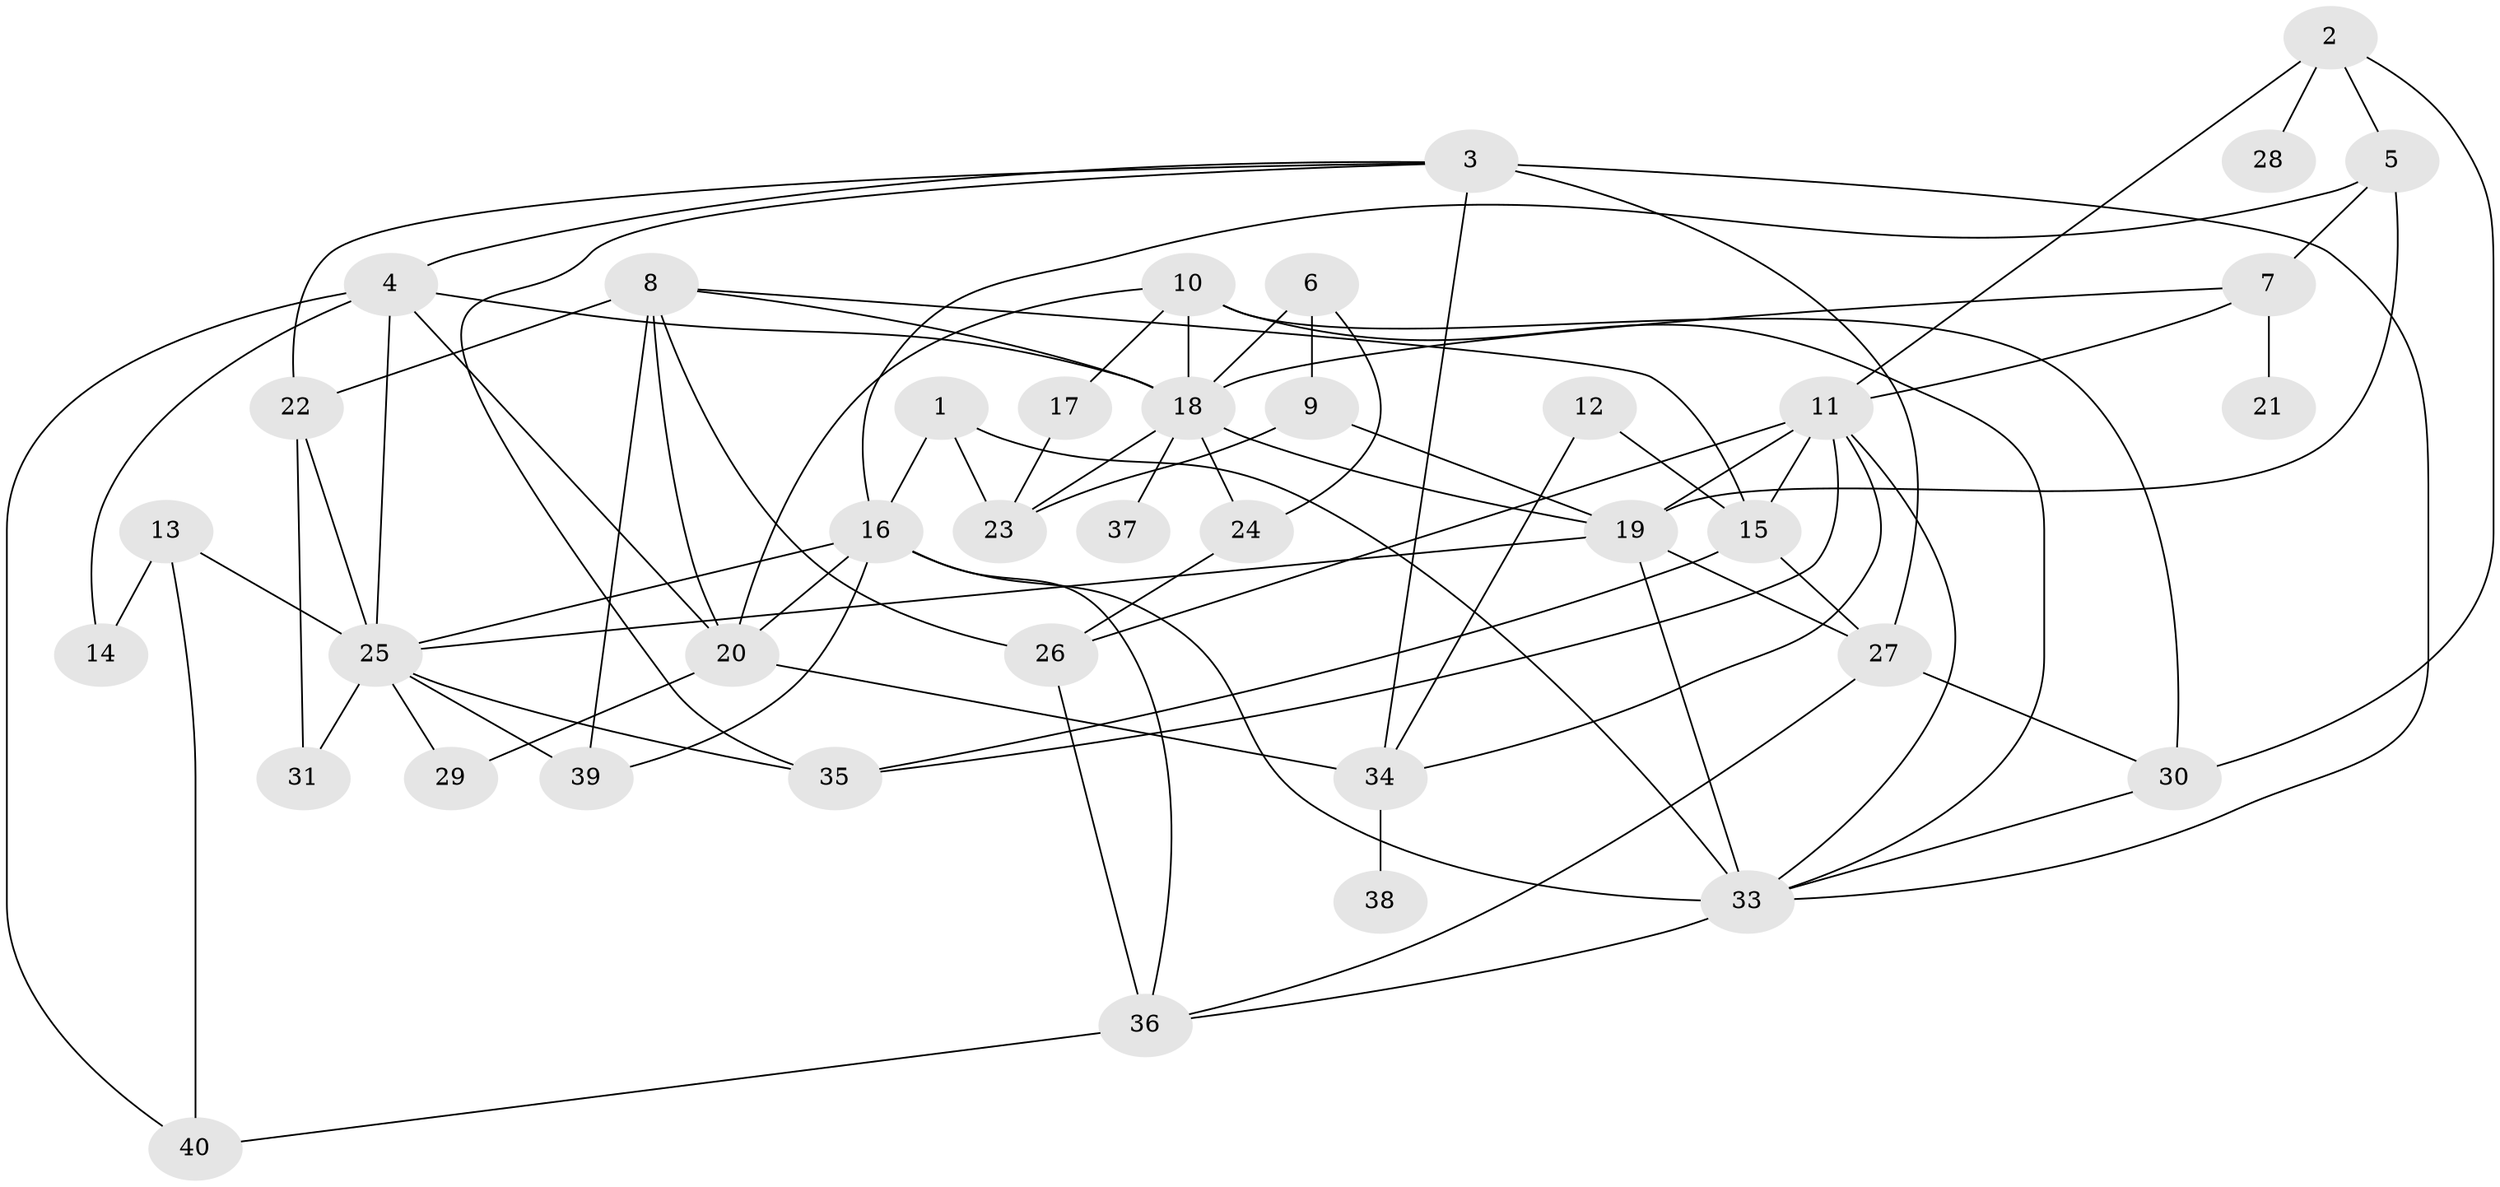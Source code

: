 // original degree distribution, {2: 0.20253164556962025, 5: 0.16455696202531644, 1: 0.10126582278481013, 7: 0.05063291139240506, 3: 0.24050632911392406, 4: 0.20253164556962025, 6: 0.02531645569620253, 0: 0.012658227848101266}
// Generated by graph-tools (version 1.1) at 2025/00/03/09/25 03:00:48]
// undirected, 39 vertices, 82 edges
graph export_dot {
graph [start="1"]
  node [color=gray90,style=filled];
  1;
  2;
  3;
  4;
  5;
  6;
  7;
  8;
  9;
  10;
  11;
  12;
  13;
  14;
  15;
  16;
  17;
  18;
  19;
  20;
  21;
  22;
  23;
  24;
  25;
  26;
  27;
  28;
  29;
  30;
  31;
  33;
  34;
  35;
  36;
  37;
  38;
  39;
  40;
  1 -- 16 [weight=2.0];
  1 -- 23 [weight=2.0];
  1 -- 33 [weight=1.0];
  2 -- 5 [weight=1.0];
  2 -- 11 [weight=1.0];
  2 -- 28 [weight=1.0];
  2 -- 30 [weight=1.0];
  3 -- 4 [weight=1.0];
  3 -- 22 [weight=1.0];
  3 -- 27 [weight=1.0];
  3 -- 33 [weight=2.0];
  3 -- 34 [weight=1.0];
  3 -- 35 [weight=1.0];
  4 -- 14 [weight=1.0];
  4 -- 18 [weight=1.0];
  4 -- 20 [weight=1.0];
  4 -- 25 [weight=1.0];
  4 -- 40 [weight=1.0];
  5 -- 7 [weight=1.0];
  5 -- 16 [weight=1.0];
  5 -- 19 [weight=1.0];
  6 -- 9 [weight=1.0];
  6 -- 18 [weight=1.0];
  6 -- 24 [weight=1.0];
  7 -- 11 [weight=2.0];
  7 -- 18 [weight=1.0];
  7 -- 21 [weight=1.0];
  8 -- 15 [weight=1.0];
  8 -- 18 [weight=1.0];
  8 -- 20 [weight=1.0];
  8 -- 22 [weight=2.0];
  8 -- 26 [weight=1.0];
  8 -- 39 [weight=1.0];
  9 -- 19 [weight=1.0];
  9 -- 23 [weight=1.0];
  10 -- 17 [weight=1.0];
  10 -- 18 [weight=1.0];
  10 -- 20 [weight=1.0];
  10 -- 30 [weight=2.0];
  10 -- 33 [weight=1.0];
  11 -- 15 [weight=3.0];
  11 -- 19 [weight=2.0];
  11 -- 26 [weight=1.0];
  11 -- 33 [weight=1.0];
  11 -- 34 [weight=1.0];
  11 -- 35 [weight=1.0];
  12 -- 15 [weight=1.0];
  12 -- 34 [weight=1.0];
  13 -- 14 [weight=1.0];
  13 -- 25 [weight=1.0];
  13 -- 40 [weight=1.0];
  15 -- 27 [weight=1.0];
  15 -- 35 [weight=1.0];
  16 -- 20 [weight=1.0];
  16 -- 25 [weight=1.0];
  16 -- 33 [weight=2.0];
  16 -- 36 [weight=1.0];
  16 -- 39 [weight=1.0];
  17 -- 23 [weight=1.0];
  18 -- 19 [weight=1.0];
  18 -- 23 [weight=1.0];
  18 -- 24 [weight=1.0];
  18 -- 37 [weight=1.0];
  19 -- 25 [weight=1.0];
  19 -- 27 [weight=1.0];
  19 -- 33 [weight=1.0];
  20 -- 29 [weight=1.0];
  20 -- 34 [weight=1.0];
  22 -- 25 [weight=1.0];
  22 -- 31 [weight=1.0];
  24 -- 26 [weight=1.0];
  25 -- 29 [weight=1.0];
  25 -- 31 [weight=1.0];
  25 -- 35 [weight=1.0];
  25 -- 39 [weight=1.0];
  26 -- 36 [weight=1.0];
  27 -- 30 [weight=1.0];
  27 -- 36 [weight=1.0];
  30 -- 33 [weight=1.0];
  33 -- 36 [weight=1.0];
  34 -- 38 [weight=1.0];
  36 -- 40 [weight=1.0];
}
